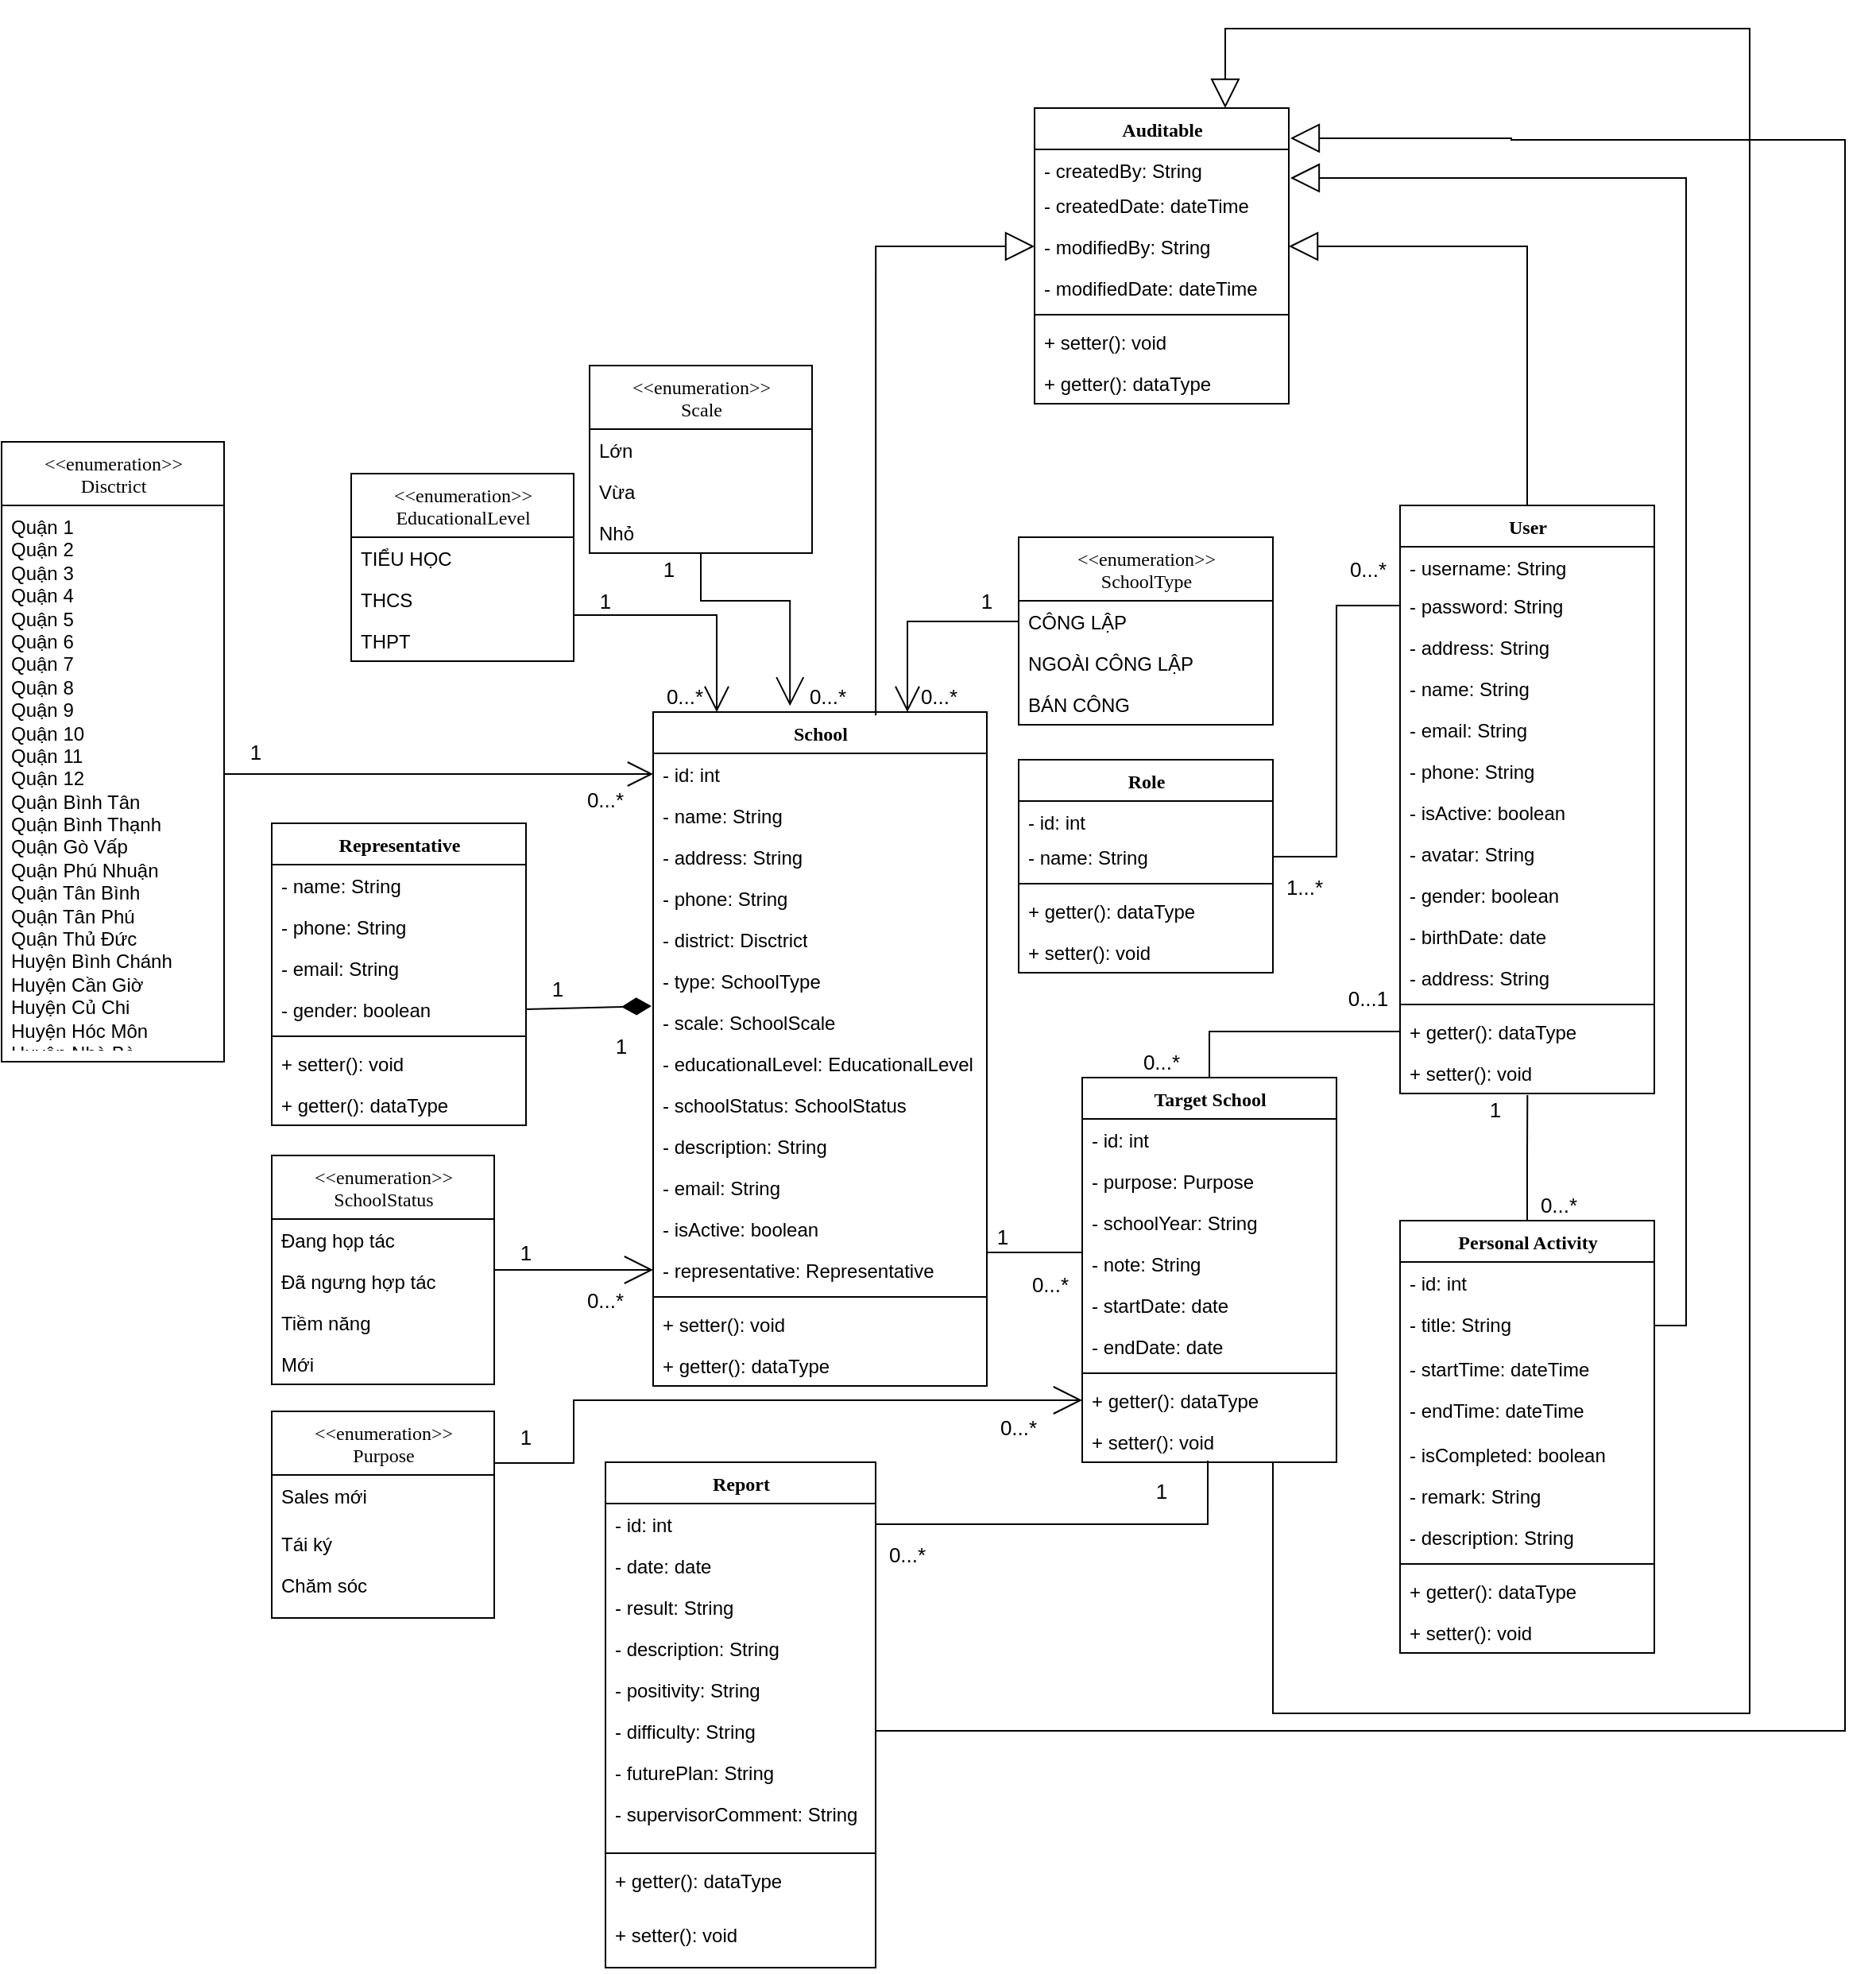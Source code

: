 <mxfile version="14.4.3" type="device"><diagram name="Page-1" id="6133507b-19e7-1e82-6fc7-422aa6c4b21f"><mxGraphModel dx="1968" dy="1334" grid="1" gridSize="10" guides="1" tooltips="1" connect="1" arrows="1" fold="1" page="1" pageScale="1" pageWidth="1100" pageHeight="850" background="#ffffff" math="0" shadow="0"><root><mxCell id="0"/><mxCell id="1" parent="0"/><mxCell id="235556782a83e6d0-1" value="Report" style="swimlane;html=1;fontStyle=1;align=center;verticalAlign=top;childLayout=stackLayout;horizontal=1;startSize=26;horizontalStack=0;resizeParent=1;resizeLast=0;collapsible=1;marginBottom=0;swimlaneFillColor=#ffffff;rounded=0;shadow=0;comic=0;labelBackgroundColor=none;strokeWidth=1;fillColor=none;fontFamily=Verdana;fontSize=12" parent="1" vertex="1"><mxGeometry x="180" y="612" width="170" height="318" as="geometry"/></mxCell><mxCell id="235556782a83e6d0-2" value="- id: int" style="text;html=1;strokeColor=none;fillColor=none;align=left;verticalAlign=top;spacingLeft=4;spacingRight=4;whiteSpace=wrap;overflow=hidden;rotatable=0;points=[[0,0.5],[1,0.5]];portConstraint=eastwest;" parent="235556782a83e6d0-1" vertex="1"><mxGeometry y="26" width="170" height="26" as="geometry"/></mxCell><mxCell id="235556782a83e6d0-3" value="- date: date" style="text;html=1;strokeColor=none;fillColor=none;align=left;verticalAlign=top;spacingLeft=4;spacingRight=4;whiteSpace=wrap;overflow=hidden;rotatable=0;points=[[0,0.5],[1,0.5]];portConstraint=eastwest;" parent="235556782a83e6d0-1" vertex="1"><mxGeometry y="52" width="170" height="26" as="geometry"/></mxCell><mxCell id="235556782a83e6d0-5" value="- result: String" style="text;html=1;strokeColor=none;fillColor=none;align=left;verticalAlign=top;spacingLeft=4;spacingRight=4;whiteSpace=wrap;overflow=hidden;rotatable=0;points=[[0,0.5],[1,0.5]];portConstraint=eastwest;" parent="235556782a83e6d0-1" vertex="1"><mxGeometry y="78" width="170" height="26" as="geometry"/></mxCell><mxCell id="235556782a83e6d0-7" value="- description: String" style="text;html=1;strokeColor=none;fillColor=none;align=left;verticalAlign=top;spacingLeft=4;spacingRight=4;whiteSpace=wrap;overflow=hidden;rotatable=0;points=[[0,0.5],[1,0.5]];portConstraint=eastwest;" parent="235556782a83e6d0-1" vertex="1"><mxGeometry y="104" width="170" height="26" as="geometry"/></mxCell><mxCell id="unBE0sGmfdQtQZTOg6SD-48" value="- positivity: String" style="text;html=1;strokeColor=none;fillColor=none;align=left;verticalAlign=top;spacingLeft=4;spacingRight=4;whiteSpace=wrap;overflow=hidden;rotatable=0;points=[[0,0.5],[1,0.5]];portConstraint=eastwest;" vertex="1" parent="235556782a83e6d0-1"><mxGeometry y="130" width="170" height="26" as="geometry"/></mxCell><mxCell id="unBE0sGmfdQtQZTOg6SD-49" value="- difficulty: String" style="text;html=1;strokeColor=none;fillColor=none;align=left;verticalAlign=top;spacingLeft=4;spacingRight=4;whiteSpace=wrap;overflow=hidden;rotatable=0;points=[[0,0.5],[1,0.5]];portConstraint=eastwest;" vertex="1" parent="235556782a83e6d0-1"><mxGeometry y="156" width="170" height="26" as="geometry"/></mxCell><mxCell id="unBE0sGmfdQtQZTOg6SD-52" value="- futurePlan: String" style="text;html=1;strokeColor=none;fillColor=none;align=left;verticalAlign=top;spacingLeft=4;spacingRight=4;whiteSpace=wrap;overflow=hidden;rotatable=0;points=[[0,0.5],[1,0.5]];portConstraint=eastwest;" vertex="1" parent="235556782a83e6d0-1"><mxGeometry y="182" width="170" height="26" as="geometry"/></mxCell><mxCell id="unBE0sGmfdQtQZTOg6SD-53" value="- supervisorComment: String" style="text;html=1;strokeColor=none;fillColor=none;align=left;verticalAlign=top;spacingLeft=4;spacingRight=4;whiteSpace=wrap;overflow=hidden;rotatable=0;points=[[0,0.5],[1,0.5]];portConstraint=eastwest;" vertex="1" parent="235556782a83e6d0-1"><mxGeometry y="208" width="170" height="34" as="geometry"/></mxCell><mxCell id="235556782a83e6d0-6" value="" style="line;html=1;strokeWidth=1;fillColor=none;align=left;verticalAlign=middle;spacingTop=-1;spacingLeft=3;spacingRight=3;rotatable=0;labelPosition=right;points=[];portConstraint=eastwest;" parent="235556782a83e6d0-1" vertex="1"><mxGeometry y="242" width="170" height="8" as="geometry"/></mxCell><mxCell id="unBE0sGmfdQtQZTOg6SD-66" value="+ getter(): dataType" style="text;html=1;strokeColor=none;fillColor=none;align=left;verticalAlign=top;spacingLeft=4;spacingRight=4;whiteSpace=wrap;overflow=hidden;rotatable=0;points=[[0,0.5],[1,0.5]];portConstraint=eastwest;" vertex="1" parent="235556782a83e6d0-1"><mxGeometry y="250" width="170" height="34" as="geometry"/></mxCell><mxCell id="unBE0sGmfdQtQZTOg6SD-67" value="+ setter(): void" style="text;html=1;strokeColor=none;fillColor=none;align=left;verticalAlign=top;spacingLeft=4;spacingRight=4;whiteSpace=wrap;overflow=hidden;rotatable=0;points=[[0,0.5],[1,0.5]];portConstraint=eastwest;" vertex="1" parent="235556782a83e6d0-1"><mxGeometry y="284" width="170" height="34" as="geometry"/></mxCell><mxCell id="78961159f06e98e8-17" value="Role" style="swimlane;html=1;fontStyle=1;align=center;verticalAlign=top;childLayout=stackLayout;horizontal=1;startSize=26;horizontalStack=0;resizeParent=1;resizeLast=0;collapsible=1;marginBottom=0;swimlaneFillColor=#ffffff;rounded=0;shadow=0;comic=0;labelBackgroundColor=none;strokeWidth=1;fillColor=none;fontFamily=Verdana;fontSize=12" parent="1" vertex="1"><mxGeometry x="440" y="170" width="160" height="134" as="geometry"/></mxCell><mxCell id="78961159f06e98e8-23" value="- id: int" style="text;html=1;strokeColor=none;fillColor=none;align=left;verticalAlign=top;spacingLeft=4;spacingRight=4;whiteSpace=wrap;overflow=hidden;rotatable=0;points=[[0,0.5],[1,0.5]];portConstraint=eastwest;" parent="78961159f06e98e8-17" vertex="1"><mxGeometry y="26" width="160" height="22" as="geometry"/></mxCell><mxCell id="78961159f06e98e8-24" value="- name: String" style="text;html=1;strokeColor=none;fillColor=none;align=left;verticalAlign=top;spacingLeft=4;spacingRight=4;whiteSpace=wrap;overflow=hidden;rotatable=0;points=[[0,0.5],[1,0.5]];portConstraint=eastwest;" parent="78961159f06e98e8-17" vertex="1"><mxGeometry y="48" width="160" height="26" as="geometry"/></mxCell><mxCell id="78961159f06e98e8-19" value="" style="line;html=1;strokeWidth=1;fillColor=none;align=left;verticalAlign=middle;spacingTop=-1;spacingLeft=3;spacingRight=3;rotatable=0;labelPosition=right;points=[];portConstraint=eastwest;" parent="78961159f06e98e8-17" vertex="1"><mxGeometry y="74" width="160" height="8" as="geometry"/></mxCell><mxCell id="78961159f06e98e8-27" value="+ getter(): dataType" style="text;html=1;strokeColor=none;fillColor=none;align=left;verticalAlign=top;spacingLeft=4;spacingRight=4;whiteSpace=wrap;overflow=hidden;rotatable=0;points=[[0,0.5],[1,0.5]];portConstraint=eastwest;" parent="78961159f06e98e8-17" vertex="1"><mxGeometry y="82" width="160" height="26" as="geometry"/></mxCell><mxCell id="unBE0sGmfdQtQZTOg6SD-80" value="+ setter(): void" style="text;html=1;strokeColor=none;fillColor=none;align=left;verticalAlign=top;spacingLeft=4;spacingRight=4;whiteSpace=wrap;overflow=hidden;rotatable=0;points=[[0,0.5],[1,0.5]];portConstraint=eastwest;" vertex="1" parent="78961159f06e98e8-17"><mxGeometry y="108" width="160" height="26" as="geometry"/></mxCell><mxCell id="unBE0sGmfdQtQZTOg6SD-207" style="edgeStyle=orthogonalEdgeStyle;rounded=0;orthogonalLoop=1;jettySize=auto;html=1;exitX=0.5;exitY=0;exitDx=0;exitDy=0;entryX=1;entryY=0.5;entryDx=0;entryDy=0;startArrow=none;startFill=0;startSize=16;endArrow=block;endFill=0;endSize=16;fontSize=13;" edge="1" parent="1" source="78961159f06e98e8-43" target="unBE0sGmfdQtQZTOg6SD-205"><mxGeometry relative="1" as="geometry"/></mxCell><mxCell id="78961159f06e98e8-43" value="User" style="swimlane;html=1;fontStyle=1;align=center;verticalAlign=top;childLayout=stackLayout;horizontal=1;startSize=26;horizontalStack=0;resizeParent=1;resizeLast=0;collapsible=1;marginBottom=0;swimlaneFillColor=#ffffff;rounded=0;shadow=0;comic=0;labelBackgroundColor=none;strokeWidth=1;fillColor=none;fontFamily=Verdana;fontSize=12" parent="1" vertex="1"><mxGeometry x="680" y="10.0" width="160" height="370" as="geometry"/></mxCell><mxCell id="78961159f06e98e8-44" value="- username: String" style="text;html=1;strokeColor=none;fillColor=none;align=left;verticalAlign=top;spacingLeft=4;spacingRight=4;whiteSpace=wrap;overflow=hidden;rotatable=0;points=[[0,0.5],[1,0.5]];portConstraint=eastwest;" parent="78961159f06e98e8-43" vertex="1"><mxGeometry y="26" width="160" height="24" as="geometry"/></mxCell><mxCell id="unBE0sGmfdQtQZTOg6SD-126" value="- password: String" style="text;html=1;strokeColor=none;fillColor=none;align=left;verticalAlign=top;spacingLeft=4;spacingRight=4;whiteSpace=wrap;overflow=hidden;rotatable=0;points=[[0,0.5],[1,0.5]];portConstraint=eastwest;" vertex="1" parent="78961159f06e98e8-43"><mxGeometry y="50" width="160" height="26" as="geometry"/></mxCell><mxCell id="unBE0sGmfdQtQZTOg6SD-140" value="- address: String" style="text;html=1;strokeColor=none;fillColor=none;align=left;verticalAlign=top;spacingLeft=4;spacingRight=4;whiteSpace=wrap;overflow=hidden;rotatable=0;points=[[0,0.5],[1,0.5]];portConstraint=eastwest;" vertex="1" parent="78961159f06e98e8-43"><mxGeometry y="76" width="160" height="26" as="geometry"/></mxCell><mxCell id="78961159f06e98e8-45" value="- name: String" style="text;html=1;strokeColor=none;fillColor=none;align=left;verticalAlign=top;spacingLeft=4;spacingRight=4;whiteSpace=wrap;overflow=hidden;rotatable=0;points=[[0,0.5],[1,0.5]];portConstraint=eastwest;" parent="78961159f06e98e8-43" vertex="1"><mxGeometry y="102" width="160" height="26" as="geometry"/></mxCell><mxCell id="78961159f06e98e8-52" value="- email: String&amp;nbsp;" style="text;html=1;strokeColor=none;fillColor=none;align=left;verticalAlign=top;spacingLeft=4;spacingRight=4;whiteSpace=wrap;overflow=hidden;rotatable=0;points=[[0,0.5],[1,0.5]];portConstraint=eastwest;" parent="78961159f06e98e8-43" vertex="1"><mxGeometry y="128" width="160" height="26" as="geometry"/></mxCell><mxCell id="b94bc138ca980ef-2" value="- phone: String" style="text;html=1;strokeColor=none;fillColor=none;align=left;verticalAlign=top;spacingLeft=4;spacingRight=4;whiteSpace=wrap;overflow=hidden;rotatable=0;points=[[0,0.5],[1,0.5]];portConstraint=eastwest;" parent="78961159f06e98e8-43" vertex="1"><mxGeometry y="154" width="160" height="26" as="geometry"/></mxCell><mxCell id="b94bc138ca980ef-3" value="- isActive: boolean" style="text;html=1;strokeColor=none;fillColor=none;align=left;verticalAlign=top;spacingLeft=4;spacingRight=4;whiteSpace=wrap;overflow=hidden;rotatable=0;points=[[0,0.5],[1,0.5]];portConstraint=eastwest;" parent="78961159f06e98e8-43" vertex="1"><mxGeometry y="180" width="160" height="26" as="geometry"/></mxCell><mxCell id="unBE0sGmfdQtQZTOg6SD-121" value="- avatar: String" style="text;html=1;strokeColor=none;fillColor=none;align=left;verticalAlign=top;spacingLeft=4;spacingRight=4;whiteSpace=wrap;overflow=hidden;rotatable=0;points=[[0,0.5],[1,0.5]];portConstraint=eastwest;" vertex="1" parent="78961159f06e98e8-43"><mxGeometry y="206" width="160" height="26" as="geometry"/></mxCell><mxCell id="unBE0sGmfdQtQZTOg6SD-122" value="- gender: boolean" style="text;html=1;strokeColor=none;fillColor=none;align=left;verticalAlign=top;spacingLeft=4;spacingRight=4;whiteSpace=wrap;overflow=hidden;rotatable=0;points=[[0,0.5],[1,0.5]];portConstraint=eastwest;" vertex="1" parent="78961159f06e98e8-43"><mxGeometry y="232" width="160" height="26" as="geometry"/></mxCell><mxCell id="unBE0sGmfdQtQZTOg6SD-124" value="- birthDate: date" style="text;html=1;strokeColor=none;fillColor=none;align=left;verticalAlign=top;spacingLeft=4;spacingRight=4;whiteSpace=wrap;overflow=hidden;rotatable=0;points=[[0,0.5],[1,0.5]];portConstraint=eastwest;" vertex="1" parent="78961159f06e98e8-43"><mxGeometry y="258" width="160" height="26" as="geometry"/></mxCell><mxCell id="unBE0sGmfdQtQZTOg6SD-125" value="- address: String" style="text;html=1;strokeColor=none;fillColor=none;align=left;verticalAlign=top;spacingLeft=4;spacingRight=4;whiteSpace=wrap;overflow=hidden;rotatable=0;points=[[0,0.5],[1,0.5]];portConstraint=eastwest;" vertex="1" parent="78961159f06e98e8-43"><mxGeometry y="284" width="160" height="26" as="geometry"/></mxCell><mxCell id="78961159f06e98e8-51" value="" style="line;html=1;strokeWidth=1;fillColor=none;align=left;verticalAlign=middle;spacingTop=-1;spacingLeft=3;spacingRight=3;rotatable=0;labelPosition=right;points=[];portConstraint=eastwest;" parent="78961159f06e98e8-43" vertex="1"><mxGeometry y="310" width="160" height="8" as="geometry"/></mxCell><mxCell id="unBE0sGmfdQtQZTOg6SD-139" value="+ getter(): dataType" style="text;html=1;strokeColor=none;fillColor=none;align=left;verticalAlign=top;spacingLeft=4;spacingRight=4;whiteSpace=wrap;overflow=hidden;rotatable=0;points=[[0,0.5],[1,0.5]];portConstraint=eastwest;" vertex="1" parent="78961159f06e98e8-43"><mxGeometry y="318" width="160" height="26" as="geometry"/></mxCell><mxCell id="unBE0sGmfdQtQZTOg6SD-141" value="+ setter(): void" style="text;html=1;strokeColor=none;fillColor=none;align=left;verticalAlign=top;spacingLeft=4;spacingRight=4;whiteSpace=wrap;overflow=hidden;rotatable=0;points=[[0,0.5],[1,0.5]];portConstraint=eastwest;" vertex="1" parent="78961159f06e98e8-43"><mxGeometry y="344" width="160" height="26" as="geometry"/></mxCell><mxCell id="unBE0sGmfdQtQZTOg6SD-148" style="edgeStyle=orthogonalEdgeStyle;rounded=0;orthogonalLoop=1;jettySize=auto;html=1;exitX=0.5;exitY=0;exitDx=0;exitDy=0;entryX=0;entryY=0.5;entryDx=0;entryDy=0;startArrow=none;startFill=0;startSize=16;endArrow=none;endFill=0;endSize=16;" edge="1" parent="1" source="78961159f06e98e8-69" target="unBE0sGmfdQtQZTOg6SD-139"><mxGeometry relative="1" as="geometry"/></mxCell><mxCell id="78961159f06e98e8-69" value="Target School" style="swimlane;html=1;fontStyle=1;align=center;verticalAlign=top;childLayout=stackLayout;horizontal=1;startSize=26;horizontalStack=0;resizeParent=1;resizeLast=0;collapsible=1;marginBottom=0;swimlaneFillColor=#ffffff;rounded=0;shadow=0;comic=0;labelBackgroundColor=none;strokeWidth=1;fillColor=none;fontFamily=Verdana;fontSize=12" parent="1" vertex="1"><mxGeometry x="480" y="370" width="160" height="242" as="geometry"/></mxCell><mxCell id="78961159f06e98e8-70" value="- id: int" style="text;html=1;strokeColor=none;fillColor=none;align=left;verticalAlign=top;spacingLeft=4;spacingRight=4;whiteSpace=wrap;overflow=hidden;rotatable=0;points=[[0,0.5],[1,0.5]];portConstraint=eastwest;" parent="78961159f06e98e8-69" vertex="1"><mxGeometry y="26" width="160" height="26" as="geometry"/></mxCell><mxCell id="unBE0sGmfdQtQZTOg6SD-72" value="- purpose: Purpose" style="text;html=1;strokeColor=none;fillColor=none;align=left;verticalAlign=top;spacingLeft=4;spacingRight=4;whiteSpace=wrap;overflow=hidden;rotatable=0;points=[[0,0.5],[1,0.5]];portConstraint=eastwest;" vertex="1" parent="78961159f06e98e8-69"><mxGeometry y="52" width="160" height="26" as="geometry"/></mxCell><mxCell id="unBE0sGmfdQtQZTOg6SD-73" value="- schoolYear: String" style="text;html=1;strokeColor=none;fillColor=none;align=left;verticalAlign=top;spacingLeft=4;spacingRight=4;whiteSpace=wrap;overflow=hidden;rotatable=0;points=[[0,0.5],[1,0.5]];portConstraint=eastwest;" vertex="1" parent="78961159f06e98e8-69"><mxGeometry y="78" width="160" height="26" as="geometry"/></mxCell><mxCell id="unBE0sGmfdQtQZTOg6SD-74" value="- note: String" style="text;html=1;strokeColor=none;fillColor=none;align=left;verticalAlign=top;spacingLeft=4;spacingRight=4;whiteSpace=wrap;overflow=hidden;rotatable=0;points=[[0,0.5],[1,0.5]];portConstraint=eastwest;" vertex="1" parent="78961159f06e98e8-69"><mxGeometry y="104" width="160" height="26" as="geometry"/></mxCell><mxCell id="unBE0sGmfdQtQZTOg6SD-120" value="- startDate: date" style="text;html=1;strokeColor=none;fillColor=none;align=left;verticalAlign=top;spacingLeft=4;spacingRight=4;whiteSpace=wrap;overflow=hidden;rotatable=0;points=[[0,0.5],[1,0.5]];portConstraint=eastwest;" vertex="1" parent="78961159f06e98e8-69"><mxGeometry y="130" width="160" height="26" as="geometry"/></mxCell><mxCell id="unBE0sGmfdQtQZTOg6SD-75" value="- endDate: date" style="text;html=1;strokeColor=none;fillColor=none;align=left;verticalAlign=top;spacingLeft=4;spacingRight=4;whiteSpace=wrap;overflow=hidden;rotatable=0;points=[[0,0.5],[1,0.5]];portConstraint=eastwest;" vertex="1" parent="78961159f06e98e8-69"><mxGeometry y="156" width="160" height="26" as="geometry"/></mxCell><mxCell id="78961159f06e98e8-77" value="" style="line;html=1;strokeWidth=1;fillColor=none;align=left;verticalAlign=middle;spacingTop=-1;spacingLeft=3;spacingRight=3;rotatable=0;labelPosition=right;points=[];portConstraint=eastwest;" parent="78961159f06e98e8-69" vertex="1"><mxGeometry y="182" width="160" height="8" as="geometry"/></mxCell><mxCell id="unBE0sGmfdQtQZTOg6SD-76" value="+ getter(): dataType" style="text;html=1;strokeColor=none;fillColor=none;align=left;verticalAlign=top;spacingLeft=4;spacingRight=4;whiteSpace=wrap;overflow=hidden;rotatable=0;points=[[0,0.5],[1,0.5]];portConstraint=eastwest;" vertex="1" parent="78961159f06e98e8-69"><mxGeometry y="190" width="160" height="26" as="geometry"/></mxCell><mxCell id="unBE0sGmfdQtQZTOg6SD-77" value="+ setter(): void" style="text;html=1;strokeColor=none;fillColor=none;align=left;verticalAlign=top;spacingLeft=4;spacingRight=4;whiteSpace=wrap;overflow=hidden;rotatable=0;points=[[0,0.5],[1,0.5]];portConstraint=eastwest;" vertex="1" parent="78961159f06e98e8-69"><mxGeometry y="216" width="160" height="26" as="geometry"/></mxCell><mxCell id="unBE0sGmfdQtQZTOg6SD-7" style="edgeStyle=none;rounded=0;orthogonalLoop=1;jettySize=auto;html=1;exitX=1;exitY=0.5;exitDx=0;exitDy=0;startArrow=none;startFill=0;endArrow=diamondThin;endFill=1;endSize=16;entryX=-0.005;entryY=0.115;entryDx=0;entryDy=0;entryPerimeter=0;startSize=16;" edge="1" parent="1" source="78961159f06e98e8-89" target="unBE0sGmfdQtQZTOg6SD-35"><mxGeometry relative="1" as="geometry"><mxPoint x="240" y="326.419" as="targetPoint"/></mxGeometry></mxCell><mxCell id="78961159f06e98e8-82" value="Representative" style="swimlane;html=1;fontStyle=1;align=center;verticalAlign=top;childLayout=stackLayout;horizontal=1;startSize=26;horizontalStack=0;resizeParent=1;resizeLast=0;collapsible=1;marginBottom=0;swimlaneFillColor=#ffffff;rounded=0;shadow=0;comic=0;labelBackgroundColor=none;strokeWidth=1;fillColor=none;fontFamily=Verdana;fontSize=12" parent="1" vertex="1"><mxGeometry x="-30" y="210" width="160" height="190" as="geometry"/></mxCell><mxCell id="78961159f06e98e8-84" value="- name: String&amp;nbsp;" style="text;html=1;strokeColor=none;fillColor=none;align=left;verticalAlign=top;spacingLeft=4;spacingRight=4;whiteSpace=wrap;overflow=hidden;rotatable=0;points=[[0,0.5],[1,0.5]];portConstraint=eastwest;" parent="78961159f06e98e8-82" vertex="1"><mxGeometry y="26" width="160" height="26" as="geometry"/></mxCell><mxCell id="unBE0sGmfdQtQZTOg6SD-11" value="- phone: String" style="text;html=1;strokeColor=none;fillColor=none;align=left;verticalAlign=top;spacingLeft=4;spacingRight=4;whiteSpace=wrap;overflow=hidden;rotatable=0;points=[[0,0.5],[1,0.5]];portConstraint=eastwest;" vertex="1" parent="78961159f06e98e8-82"><mxGeometry y="52" width="160" height="26" as="geometry"/></mxCell><mxCell id="unBE0sGmfdQtQZTOg6SD-12" value="- email: String" style="text;html=1;strokeColor=none;fillColor=none;align=left;verticalAlign=top;spacingLeft=4;spacingRight=4;whiteSpace=wrap;overflow=hidden;rotatable=0;points=[[0,0.5],[1,0.5]];portConstraint=eastwest;" vertex="1" parent="78961159f06e98e8-82"><mxGeometry y="78" width="160" height="26" as="geometry"/></mxCell><mxCell id="78961159f06e98e8-89" value="- gender: boolean" style="text;html=1;strokeColor=none;fillColor=none;align=left;verticalAlign=top;spacingLeft=4;spacingRight=4;whiteSpace=wrap;overflow=hidden;rotatable=0;points=[[0,0.5],[1,0.5]];portConstraint=eastwest;" parent="78961159f06e98e8-82" vertex="1"><mxGeometry y="104" width="160" height="26" as="geometry"/></mxCell><mxCell id="78961159f06e98e8-90" value="" style="line;html=1;strokeWidth=1;fillColor=none;align=left;verticalAlign=middle;spacingTop=-1;spacingLeft=3;spacingRight=3;rotatable=0;labelPosition=right;points=[];portConstraint=eastwest;" parent="78961159f06e98e8-82" vertex="1"><mxGeometry y="130" width="160" height="8" as="geometry"/></mxCell><mxCell id="b94bc138ca980ef-4" value="+ setter(): void" style="text;html=1;strokeColor=none;fillColor=none;align=left;verticalAlign=top;spacingLeft=4;spacingRight=4;whiteSpace=wrap;overflow=hidden;rotatable=0;points=[[0,0.5],[1,0.5]];portConstraint=eastwest;" parent="78961159f06e98e8-82" vertex="1"><mxGeometry y="138" width="160" height="26" as="geometry"/></mxCell><mxCell id="unBE0sGmfdQtQZTOg6SD-25" value="+ getter(): dataType" style="text;html=1;strokeColor=none;fillColor=none;align=left;verticalAlign=top;spacingLeft=4;spacingRight=4;whiteSpace=wrap;overflow=hidden;rotatable=0;points=[[0,0.5],[1,0.5]];portConstraint=eastwest;" vertex="1" parent="78961159f06e98e8-82"><mxGeometry y="164" width="160" height="26" as="geometry"/></mxCell><mxCell id="unBE0sGmfdQtQZTOg6SD-147" style="edgeStyle=orthogonalEdgeStyle;rounded=0;orthogonalLoop=1;jettySize=auto;html=1;exitX=0.5;exitY=0;exitDx=0;exitDy=0;entryX=0.501;entryY=1.038;entryDx=0;entryDy=0;entryPerimeter=0;startArrow=none;startFill=0;startSize=16;endArrow=none;endFill=0;endSize=16;" edge="1" parent="1" source="78961159f06e98e8-108" target="unBE0sGmfdQtQZTOg6SD-141"><mxGeometry relative="1" as="geometry"/></mxCell><mxCell id="78961159f06e98e8-108" value="Personal Activity" style="swimlane;html=1;fontStyle=1;align=center;verticalAlign=top;childLayout=stackLayout;horizontal=1;startSize=26;horizontalStack=0;resizeParent=1;resizeLast=0;collapsible=1;marginBottom=0;swimlaneFillColor=#ffffff;rounded=0;shadow=0;comic=0;labelBackgroundColor=none;strokeWidth=1;fillColor=none;fontFamily=Verdana;fontSize=12" parent="1" vertex="1"><mxGeometry x="680" y="460" width="160" height="272" as="geometry"/></mxCell><mxCell id="78961159f06e98e8-109" value="- id: int" style="text;html=1;strokeColor=none;fillColor=none;align=left;verticalAlign=top;spacingLeft=4;spacingRight=4;whiteSpace=wrap;overflow=hidden;rotatable=0;points=[[0,0.5],[1,0.5]];portConstraint=eastwest;" parent="78961159f06e98e8-108" vertex="1"><mxGeometry y="26" width="160" height="26" as="geometry"/></mxCell><mxCell id="78961159f06e98e8-110" value="- title: String" style="text;html=1;strokeColor=none;fillColor=none;align=left;verticalAlign=top;spacingLeft=4;spacingRight=4;whiteSpace=wrap;overflow=hidden;rotatable=0;points=[[0,0.5],[1,0.5]];portConstraint=eastwest;" parent="78961159f06e98e8-108" vertex="1"><mxGeometry y="52" width="160" height="28" as="geometry"/></mxCell><mxCell id="78961159f06e98e8-117" value="- startTime: dateTime" style="text;html=1;strokeColor=none;fillColor=none;align=left;verticalAlign=top;spacingLeft=4;spacingRight=4;whiteSpace=wrap;overflow=hidden;rotatable=0;points=[[0,0.5],[1,0.5]];portConstraint=eastwest;" parent="78961159f06e98e8-108" vertex="1"><mxGeometry y="80" width="160" height="26" as="geometry"/></mxCell><mxCell id="unBE0sGmfdQtQZTOg6SD-81" value="- endTime: dateTime" style="text;html=1;strokeColor=none;fillColor=none;align=left;verticalAlign=top;spacingLeft=4;spacingRight=4;whiteSpace=wrap;overflow=hidden;rotatable=0;points=[[0,0.5],[1,0.5]];portConstraint=eastwest;" vertex="1" parent="78961159f06e98e8-108"><mxGeometry y="106" width="160" height="28" as="geometry"/></mxCell><mxCell id="unBE0sGmfdQtQZTOg6SD-82" value="- isCompleted: boolean" style="text;html=1;strokeColor=none;fillColor=none;align=left;verticalAlign=top;spacingLeft=4;spacingRight=4;whiteSpace=wrap;overflow=hidden;rotatable=0;points=[[0,0.5],[1,0.5]];portConstraint=eastwest;" vertex="1" parent="78961159f06e98e8-108"><mxGeometry y="134" width="160" height="26" as="geometry"/></mxCell><mxCell id="unBE0sGmfdQtQZTOg6SD-83" value="- remark: String" style="text;html=1;strokeColor=none;fillColor=none;align=left;verticalAlign=top;spacingLeft=4;spacingRight=4;whiteSpace=wrap;overflow=hidden;rotatable=0;points=[[0,0.5],[1,0.5]];portConstraint=eastwest;" vertex="1" parent="78961159f06e98e8-108"><mxGeometry y="160" width="160" height="26" as="geometry"/></mxCell><mxCell id="unBE0sGmfdQtQZTOg6SD-84" value="- description: String" style="text;html=1;strokeColor=none;fillColor=none;align=left;verticalAlign=top;spacingLeft=4;spacingRight=4;whiteSpace=wrap;overflow=hidden;rotatable=0;points=[[0,0.5],[1,0.5]];portConstraint=eastwest;" vertex="1" parent="78961159f06e98e8-108"><mxGeometry y="186" width="160" height="26" as="geometry"/></mxCell><mxCell id="78961159f06e98e8-116" value="" style="line;html=1;strokeWidth=1;fillColor=none;align=left;verticalAlign=middle;spacingTop=-1;spacingLeft=3;spacingRight=3;rotatable=0;labelPosition=right;points=[];portConstraint=eastwest;" parent="78961159f06e98e8-108" vertex="1"><mxGeometry y="212" width="160" height="8" as="geometry"/></mxCell><mxCell id="unBE0sGmfdQtQZTOg6SD-86" value="+ getter(): dataType" style="text;html=1;strokeColor=none;fillColor=none;align=left;verticalAlign=top;spacingLeft=4;spacingRight=4;whiteSpace=wrap;overflow=hidden;rotatable=0;points=[[0,0.5],[1,0.5]];portConstraint=eastwest;" vertex="1" parent="78961159f06e98e8-108"><mxGeometry y="220" width="160" height="26" as="geometry"/></mxCell><mxCell id="unBE0sGmfdQtQZTOg6SD-87" value="+ setter(): void" style="text;html=1;strokeColor=none;fillColor=none;align=left;verticalAlign=top;spacingLeft=4;spacingRight=4;whiteSpace=wrap;overflow=hidden;rotatable=0;points=[[0,0.5],[1,0.5]];portConstraint=eastwest;" vertex="1" parent="78961159f06e98e8-108"><mxGeometry y="246" width="160" height="26" as="geometry"/></mxCell><mxCell id="unBE0sGmfdQtQZTOg6SD-16" value="&lt;span style=&quot;font-weight: normal&quot;&gt;&amp;lt;&amp;lt;enumeration&amp;gt;&amp;gt;&lt;br&gt;SchoolType&lt;/span&gt;" style="swimlane;html=1;fontStyle=1;align=center;verticalAlign=top;childLayout=stackLayout;horizontal=1;startSize=40;horizontalStack=0;resizeParent=1;resizeLast=0;collapsible=1;marginBottom=0;swimlaneFillColor=#ffffff;rounded=0;shadow=0;comic=0;labelBackgroundColor=none;strokeWidth=1;fillColor=none;fontFamily=Verdana;fontSize=12" vertex="1" parent="1"><mxGeometry x="440" y="30" width="160" height="118" as="geometry"/></mxCell><mxCell id="unBE0sGmfdQtQZTOg6SD-17" value="CÔNG LẬP" style="text;html=1;strokeColor=none;fillColor=none;align=left;verticalAlign=top;spacingLeft=4;spacingRight=4;whiteSpace=wrap;overflow=hidden;rotatable=0;points=[[0,0.5],[1,0.5]];portConstraint=eastwest;" vertex="1" parent="unBE0sGmfdQtQZTOg6SD-16"><mxGeometry y="40" width="160" height="26" as="geometry"/></mxCell><mxCell id="unBE0sGmfdQtQZTOg6SD-18" value="NGOÀI CÔNG LẬP" style="text;html=1;strokeColor=none;fillColor=none;align=left;verticalAlign=top;spacingLeft=4;spacingRight=4;whiteSpace=wrap;overflow=hidden;rotatable=0;points=[[0,0.5],[1,0.5]];portConstraint=eastwest;" vertex="1" parent="unBE0sGmfdQtQZTOg6SD-16"><mxGeometry y="66" width="160" height="26" as="geometry"/></mxCell><mxCell id="unBE0sGmfdQtQZTOg6SD-20" value="BÁN CÔNG" style="text;html=1;strokeColor=none;fillColor=none;align=left;verticalAlign=top;spacingLeft=4;spacingRight=4;whiteSpace=wrap;overflow=hidden;rotatable=0;points=[[0,0.5],[1,0.5]];portConstraint=eastwest;" vertex="1" parent="unBE0sGmfdQtQZTOg6SD-16"><mxGeometry y="92" width="160" height="26" as="geometry"/></mxCell><mxCell id="unBE0sGmfdQtQZTOg6SD-27" value="School" style="swimlane;html=1;fontStyle=1;align=center;verticalAlign=top;childLayout=stackLayout;horizontal=1;startSize=26;horizontalStack=0;resizeParent=1;resizeLast=0;collapsible=1;marginBottom=0;swimlaneFillColor=#ffffff;rounded=0;shadow=0;comic=0;labelBackgroundColor=none;strokeWidth=1;fillColor=none;fontFamily=Verdana;fontSize=12" vertex="1" parent="1"><mxGeometry x="210" y="140" width="210" height="424" as="geometry"/></mxCell><mxCell id="unBE0sGmfdQtQZTOg6SD-28" value="- id: int" style="text;html=1;strokeColor=none;fillColor=none;align=left;verticalAlign=top;spacingLeft=4;spacingRight=4;whiteSpace=wrap;overflow=hidden;rotatable=0;points=[[0,0.5],[1,0.5]];portConstraint=eastwest;" vertex="1" parent="unBE0sGmfdQtQZTOg6SD-27"><mxGeometry y="26" width="210" height="26" as="geometry"/></mxCell><mxCell id="unBE0sGmfdQtQZTOg6SD-29" value="- name: String" style="text;html=1;strokeColor=none;fillColor=none;align=left;verticalAlign=top;spacingLeft=4;spacingRight=4;whiteSpace=wrap;overflow=hidden;rotatable=0;points=[[0,0.5],[1,0.5]];portConstraint=eastwest;" vertex="1" parent="unBE0sGmfdQtQZTOg6SD-27"><mxGeometry y="52" width="210" height="26" as="geometry"/></mxCell><mxCell id="unBE0sGmfdQtQZTOg6SD-30" value="- address: String" style="text;html=1;strokeColor=none;fillColor=none;align=left;verticalAlign=top;spacingLeft=4;spacingRight=4;whiteSpace=wrap;overflow=hidden;rotatable=0;points=[[0,0.5],[1,0.5]];portConstraint=eastwest;" vertex="1" parent="unBE0sGmfdQtQZTOg6SD-27"><mxGeometry y="78" width="210" height="26" as="geometry"/></mxCell><mxCell id="unBE0sGmfdQtQZTOg6SD-31" value="- phone: String" style="text;html=1;strokeColor=none;fillColor=none;align=left;verticalAlign=top;spacingLeft=4;spacingRight=4;whiteSpace=wrap;overflow=hidden;rotatable=0;points=[[0,0.5],[1,0.5]];portConstraint=eastwest;" vertex="1" parent="unBE0sGmfdQtQZTOg6SD-27"><mxGeometry y="104" width="210" height="26" as="geometry"/></mxCell><mxCell id="unBE0sGmfdQtQZTOg6SD-33" value="- district: Disctrict" style="text;html=1;strokeColor=none;fillColor=none;align=left;verticalAlign=top;spacingLeft=4;spacingRight=4;whiteSpace=wrap;overflow=hidden;rotatable=0;points=[[0,0.5],[1,0.5]];portConstraint=eastwest;" vertex="1" parent="unBE0sGmfdQtQZTOg6SD-27"><mxGeometry y="130" width="210" height="26" as="geometry"/></mxCell><mxCell id="unBE0sGmfdQtQZTOg6SD-34" value="- type: SchoolType" style="text;html=1;strokeColor=none;fillColor=none;align=left;verticalAlign=top;spacingLeft=4;spacingRight=4;whiteSpace=wrap;overflow=hidden;rotatable=0;points=[[0,0.5],[1,0.5]];portConstraint=eastwest;" vertex="1" parent="unBE0sGmfdQtQZTOg6SD-27"><mxGeometry y="156" width="210" height="26" as="geometry"/></mxCell><mxCell id="unBE0sGmfdQtQZTOg6SD-35" value="- scale: SchoolScale" style="text;html=1;strokeColor=none;fillColor=none;align=left;verticalAlign=top;spacingLeft=4;spacingRight=4;whiteSpace=wrap;overflow=hidden;rotatable=0;points=[[0,0.5],[1,0.5]];portConstraint=eastwest;" vertex="1" parent="unBE0sGmfdQtQZTOg6SD-27"><mxGeometry y="182" width="210" height="26" as="geometry"/></mxCell><mxCell id="unBE0sGmfdQtQZTOg6SD-36" value="- educationalLevel: EducationalLevel" style="text;html=1;strokeColor=none;fillColor=none;align=left;verticalAlign=top;spacingLeft=4;spacingRight=4;whiteSpace=wrap;overflow=hidden;rotatable=0;points=[[0,0.5],[1,0.5]];portConstraint=eastwest;" vertex="1" parent="unBE0sGmfdQtQZTOg6SD-27"><mxGeometry y="208" width="210" height="26" as="geometry"/></mxCell><mxCell id="unBE0sGmfdQtQZTOg6SD-37" value="- schoolStatus: SchoolStatus" style="text;html=1;strokeColor=none;fillColor=none;align=left;verticalAlign=top;spacingLeft=4;spacingRight=4;whiteSpace=wrap;overflow=hidden;rotatable=0;points=[[0,0.5],[1,0.5]];portConstraint=eastwest;" vertex="1" parent="unBE0sGmfdQtQZTOg6SD-27"><mxGeometry y="234" width="210" height="26" as="geometry"/></mxCell><mxCell id="unBE0sGmfdQtQZTOg6SD-38" value="- description: String" style="text;html=1;strokeColor=none;fillColor=none;align=left;verticalAlign=top;spacingLeft=4;spacingRight=4;whiteSpace=wrap;overflow=hidden;rotatable=0;points=[[0,0.5],[1,0.5]];portConstraint=eastwest;" vertex="1" parent="unBE0sGmfdQtQZTOg6SD-27"><mxGeometry y="260" width="210" height="26" as="geometry"/></mxCell><mxCell id="unBE0sGmfdQtQZTOg6SD-39" value="- email: String" style="text;html=1;strokeColor=none;fillColor=none;align=left;verticalAlign=top;spacingLeft=4;spacingRight=4;whiteSpace=wrap;overflow=hidden;rotatable=0;points=[[0,0.5],[1,0.5]];portConstraint=eastwest;" vertex="1" parent="unBE0sGmfdQtQZTOg6SD-27"><mxGeometry y="286" width="210" height="26" as="geometry"/></mxCell><mxCell id="unBE0sGmfdQtQZTOg6SD-40" value="- isActive: boolean" style="text;html=1;strokeColor=none;fillColor=none;align=left;verticalAlign=top;spacingLeft=4;spacingRight=4;whiteSpace=wrap;overflow=hidden;rotatable=0;points=[[0,0.5],[1,0.5]];portConstraint=eastwest;" vertex="1" parent="unBE0sGmfdQtQZTOg6SD-27"><mxGeometry y="312" width="210" height="26" as="geometry"/></mxCell><mxCell id="unBE0sGmfdQtQZTOg6SD-44" value="- representative: Representative" style="text;html=1;strokeColor=none;fillColor=none;align=left;verticalAlign=top;spacingLeft=4;spacingRight=4;whiteSpace=wrap;overflow=hidden;rotatable=0;points=[[0,0.5],[1,0.5]];portConstraint=eastwest;" vertex="1" parent="unBE0sGmfdQtQZTOg6SD-27"><mxGeometry y="338" width="210" height="26" as="geometry"/></mxCell><mxCell id="unBE0sGmfdQtQZTOg6SD-32" value="" style="line;html=1;strokeWidth=1;fillColor=none;align=left;verticalAlign=middle;spacingTop=-1;spacingLeft=3;spacingRight=3;rotatable=0;labelPosition=right;points=[];portConstraint=eastwest;" vertex="1" parent="unBE0sGmfdQtQZTOg6SD-27"><mxGeometry y="364" width="210" height="8" as="geometry"/></mxCell><mxCell id="unBE0sGmfdQtQZTOg6SD-41" value="+ setter(): void" style="text;html=1;strokeColor=none;fillColor=none;align=left;verticalAlign=top;spacingLeft=4;spacingRight=4;whiteSpace=wrap;overflow=hidden;rotatable=0;points=[[0,0.5],[1,0.5]];portConstraint=eastwest;" vertex="1" parent="unBE0sGmfdQtQZTOg6SD-27"><mxGeometry y="372" width="210" height="26" as="geometry"/></mxCell><mxCell id="unBE0sGmfdQtQZTOg6SD-42" value="+ getter(): dataType" style="text;html=1;strokeColor=none;fillColor=none;align=left;verticalAlign=top;spacingLeft=4;spacingRight=4;whiteSpace=wrap;overflow=hidden;rotatable=0;points=[[0,0.5],[1,0.5]];portConstraint=eastwest;" vertex="1" parent="unBE0sGmfdQtQZTOg6SD-27"><mxGeometry y="398" width="210" height="26" as="geometry"/></mxCell><mxCell id="unBE0sGmfdQtQZTOg6SD-88" style="edgeStyle=orthogonalEdgeStyle;rounded=0;orthogonalLoop=1;jettySize=auto;html=1;exitX=0;exitY=0.5;exitDx=0;exitDy=0;startArrow=none;startFill=0;endArrow=open;endFill=0;endSize=14;" edge="1" parent="1" source="unBE0sGmfdQtQZTOg6SD-17" target="unBE0sGmfdQtQZTOg6SD-27"><mxGeometry relative="1" as="geometry"><Array as="points"><mxPoint x="370" y="83"/></Array></mxGeometry></mxCell><mxCell id="unBE0sGmfdQtQZTOg6SD-89" value="&lt;span style=&quot;font-weight: normal&quot;&gt;&amp;lt;&amp;lt;enumeration&amp;gt;&amp;gt;&lt;br&gt;EducationalLevel&lt;br&gt;&lt;/span&gt;" style="swimlane;html=1;fontStyle=1;align=center;verticalAlign=top;childLayout=stackLayout;horizontal=1;startSize=40;horizontalStack=0;resizeParent=1;resizeLast=0;collapsible=1;marginBottom=0;swimlaneFillColor=#ffffff;rounded=0;shadow=0;comic=0;labelBackgroundColor=none;strokeWidth=1;fillColor=none;fontFamily=Verdana;fontSize=12" vertex="1" parent="1"><mxGeometry x="20" y="-10" width="140" height="118" as="geometry"/></mxCell><mxCell id="unBE0sGmfdQtQZTOg6SD-90" value="TIỂU HỌC" style="text;html=1;strokeColor=none;fillColor=none;align=left;verticalAlign=top;spacingLeft=4;spacingRight=4;whiteSpace=wrap;overflow=hidden;rotatable=0;points=[[0,0.5],[1,0.5]];portConstraint=eastwest;" vertex="1" parent="unBE0sGmfdQtQZTOg6SD-89"><mxGeometry y="40" width="140" height="26" as="geometry"/></mxCell><mxCell id="unBE0sGmfdQtQZTOg6SD-91" value="THCS" style="text;html=1;strokeColor=none;fillColor=none;align=left;verticalAlign=top;spacingLeft=4;spacingRight=4;whiteSpace=wrap;overflow=hidden;rotatable=0;points=[[0,0.5],[1,0.5]];portConstraint=eastwest;" vertex="1" parent="unBE0sGmfdQtQZTOg6SD-89"><mxGeometry y="66" width="140" height="26" as="geometry"/></mxCell><mxCell id="unBE0sGmfdQtQZTOg6SD-92" value="THPT" style="text;html=1;strokeColor=none;fillColor=none;align=left;verticalAlign=top;spacingLeft=4;spacingRight=4;whiteSpace=wrap;overflow=hidden;rotatable=0;points=[[0,0.5],[1,0.5]];portConstraint=eastwest;" vertex="1" parent="unBE0sGmfdQtQZTOg6SD-89"><mxGeometry y="92" width="140" height="26" as="geometry"/></mxCell><mxCell id="unBE0sGmfdQtQZTOg6SD-144" style="edgeStyle=orthogonalEdgeStyle;rounded=0;orthogonalLoop=1;jettySize=auto;html=1;entryX=0;entryY=0.5;entryDx=0;entryDy=0;startArrow=none;startFill=0;startSize=16;endArrow=open;endFill=0;endSize=16;" edge="1" parent="1" source="unBE0sGmfdQtQZTOg6SD-94" target="unBE0sGmfdQtQZTOg6SD-44"><mxGeometry relative="1" as="geometry"/></mxCell><mxCell id="unBE0sGmfdQtQZTOg6SD-94" value="&lt;span style=&quot;font-weight: normal&quot;&gt;&amp;lt;&amp;lt;enumeration&amp;gt;&amp;gt;&lt;br&gt;SchoolStatus&lt;br&gt;&lt;/span&gt;" style="swimlane;html=1;fontStyle=1;align=center;verticalAlign=top;childLayout=stackLayout;horizontal=1;startSize=40;horizontalStack=0;resizeParent=1;resizeLast=0;collapsible=1;marginBottom=0;swimlaneFillColor=#ffffff;rounded=0;shadow=0;comic=0;labelBackgroundColor=none;strokeWidth=1;fillColor=none;fontFamily=Verdana;fontSize=12" vertex="1" parent="1"><mxGeometry x="-30" y="419" width="140" height="144" as="geometry"/></mxCell><mxCell id="unBE0sGmfdQtQZTOg6SD-95" value="Đang họp tác" style="text;html=1;strokeColor=none;fillColor=none;align=left;verticalAlign=top;spacingLeft=4;spacingRight=4;whiteSpace=wrap;overflow=hidden;rotatable=0;points=[[0,0.5],[1,0.5]];portConstraint=eastwest;" vertex="1" parent="unBE0sGmfdQtQZTOg6SD-94"><mxGeometry y="40" width="140" height="26" as="geometry"/></mxCell><mxCell id="unBE0sGmfdQtQZTOg6SD-96" value="Đã ngưng hợp tác" style="text;html=1;strokeColor=none;fillColor=none;align=left;verticalAlign=top;spacingLeft=4;spacingRight=4;whiteSpace=wrap;overflow=hidden;rotatable=0;points=[[0,0.5],[1,0.5]];portConstraint=eastwest;" vertex="1" parent="unBE0sGmfdQtQZTOg6SD-94"><mxGeometry y="66" width="140" height="26" as="geometry"/></mxCell><mxCell id="unBE0sGmfdQtQZTOg6SD-97" value="Tiềm năng" style="text;html=1;strokeColor=none;fillColor=none;align=left;verticalAlign=top;spacingLeft=4;spacingRight=4;whiteSpace=wrap;overflow=hidden;rotatable=0;points=[[0,0.5],[1,0.5]];portConstraint=eastwest;" vertex="1" parent="unBE0sGmfdQtQZTOg6SD-94"><mxGeometry y="92" width="140" height="26" as="geometry"/></mxCell><mxCell id="unBE0sGmfdQtQZTOg6SD-98" value="Mới" style="text;html=1;strokeColor=none;fillColor=none;align=left;verticalAlign=top;spacingLeft=4;spacingRight=4;whiteSpace=wrap;overflow=hidden;rotatable=0;points=[[0,0.5],[1,0.5]];portConstraint=eastwest;" vertex="1" parent="unBE0sGmfdQtQZTOg6SD-94"><mxGeometry y="118" width="140" height="26" as="geometry"/></mxCell><mxCell id="unBE0sGmfdQtQZTOg6SD-101" value="&lt;span style=&quot;font-weight: normal&quot;&gt;&amp;lt;&amp;lt;enumeration&amp;gt;&amp;gt;&lt;br&gt;Disctrict&lt;br&gt;&lt;/span&gt;" style="swimlane;html=1;fontStyle=1;align=center;verticalAlign=top;childLayout=stackLayout;horizontal=1;startSize=40;horizontalStack=0;resizeParent=1;resizeLast=0;collapsible=1;marginBottom=0;swimlaneFillColor=#ffffff;rounded=0;shadow=0;comic=0;labelBackgroundColor=none;strokeWidth=1;fillColor=none;fontFamily=Verdana;fontSize=12" vertex="1" parent="1"><mxGeometry x="-200" y="-30" width="140" height="390" as="geometry"/></mxCell><mxCell id="unBE0sGmfdQtQZTOg6SD-104" value="&lt;div&gt;Quận 1&lt;/div&gt;&lt;div&gt;Quận 2&lt;/div&gt;&lt;div&gt;Quận 3&lt;/div&gt;&lt;div&gt;Quận 4&lt;/div&gt;&lt;div&gt;Quận 5&lt;/div&gt;&lt;div&gt;Quận 6&lt;/div&gt;&lt;div&gt;Quận 7&lt;/div&gt;&lt;div&gt;Quận 8&lt;/div&gt;&lt;div&gt;Quận 9&lt;/div&gt;&lt;div&gt;Quận 10&lt;/div&gt;&lt;div&gt;Quận 11&lt;/div&gt;&lt;div&gt;Quận 12&lt;/div&gt;&lt;div&gt;Quận Bình Tân&lt;/div&gt;&lt;div&gt;Quận Bình Thạnh&lt;/div&gt;&lt;div&gt;Quận Gò Vấp&lt;/div&gt;&lt;div&gt;Quận Phú Nhuận&lt;/div&gt;&lt;div&gt;Quận Tân Bình&lt;/div&gt;&lt;div&gt;Quận Tân Phú&lt;/div&gt;&lt;div&gt;Quận Thủ Đức&lt;/div&gt;&lt;div&gt;Huyện Bình Chánh&lt;/div&gt;&lt;div&gt;Huyện Cần Giờ&lt;/div&gt;&lt;div&gt;Huyện Củ Chi&lt;/div&gt;&lt;div&gt;Huyện Hóc Môn&lt;/div&gt;&lt;div&gt;Huyện Nhà Bè&lt;/div&gt;" style="text;html=1;strokeColor=none;fillColor=none;align=left;verticalAlign=top;spacingLeft=4;spacingRight=4;whiteSpace=wrap;overflow=hidden;rotatable=0;points=[[0,0.5],[1,0.5]];portConstraint=eastwest;" vertex="1" parent="unBE0sGmfdQtQZTOg6SD-101"><mxGeometry y="40" width="140" height="340" as="geometry"/></mxCell><mxCell id="unBE0sGmfdQtQZTOg6SD-202" style="edgeStyle=orthogonalEdgeStyle;rounded=0;orthogonalLoop=1;jettySize=auto;html=1;entryX=0.41;entryY=-0.009;entryDx=0;entryDy=0;entryPerimeter=0;startArrow=none;startFill=0;startSize=16;endArrow=open;endFill=0;endSize=16;fontSize=13;" edge="1" parent="1" source="unBE0sGmfdQtQZTOg6SD-106" target="unBE0sGmfdQtQZTOg6SD-27"><mxGeometry relative="1" as="geometry"><Array as="points"><mxPoint x="240" y="70"/><mxPoint x="296" y="70"/></Array></mxGeometry></mxCell><mxCell id="unBE0sGmfdQtQZTOg6SD-106" value="&lt;span style=&quot;font-weight: normal&quot;&gt;&amp;lt;&amp;lt;enumeration&amp;gt;&amp;gt;&lt;br&gt;Scale&lt;br&gt;&lt;/span&gt;" style="swimlane;html=1;fontStyle=1;align=center;verticalAlign=top;childLayout=stackLayout;horizontal=1;startSize=40;horizontalStack=0;resizeParent=1;resizeLast=0;collapsible=1;marginBottom=0;swimlaneFillColor=#ffffff;rounded=0;shadow=0;comic=0;labelBackgroundColor=none;strokeWidth=1;fillColor=none;fontFamily=Verdana;fontSize=12" vertex="1" parent="1"><mxGeometry x="170" y="-78" width="140" height="118" as="geometry"/></mxCell><mxCell id="unBE0sGmfdQtQZTOg6SD-107" value="Lớn" style="text;html=1;strokeColor=none;fillColor=none;align=left;verticalAlign=top;spacingLeft=4;spacingRight=4;whiteSpace=wrap;overflow=hidden;rotatable=0;points=[[0,0.5],[1,0.5]];portConstraint=eastwest;" vertex="1" parent="unBE0sGmfdQtQZTOg6SD-106"><mxGeometry y="40" width="140" height="26" as="geometry"/></mxCell><mxCell id="unBE0sGmfdQtQZTOg6SD-108" value="Vừa" style="text;html=1;strokeColor=none;fillColor=none;align=left;verticalAlign=top;spacingLeft=4;spacingRight=4;whiteSpace=wrap;overflow=hidden;rotatable=0;points=[[0,0.5],[1,0.5]];portConstraint=eastwest;" vertex="1" parent="unBE0sGmfdQtQZTOg6SD-106"><mxGeometry y="66" width="140" height="26" as="geometry"/></mxCell><mxCell id="unBE0sGmfdQtQZTOg6SD-109" value="Nhỏ" style="text;html=1;strokeColor=none;fillColor=none;align=left;verticalAlign=top;spacingLeft=4;spacingRight=4;whiteSpace=wrap;overflow=hidden;rotatable=0;points=[[0,0.5],[1,0.5]];portConstraint=eastwest;" vertex="1" parent="unBE0sGmfdQtQZTOg6SD-106"><mxGeometry y="92" width="140" height="26" as="geometry"/></mxCell><mxCell id="unBE0sGmfdQtQZTOg6SD-112" style="edgeStyle=orthogonalEdgeStyle;rounded=0;orthogonalLoop=1;jettySize=auto;html=1;exitX=1;exitY=0.5;exitDx=0;exitDy=0;entryX=0;entryY=0.5;entryDx=0;entryDy=0;startArrow=none;startFill=0;endArrow=open;endFill=0;endSize=14;" edge="1" parent="1" source="unBE0sGmfdQtQZTOg6SD-104" target="unBE0sGmfdQtQZTOg6SD-28"><mxGeometry relative="1" as="geometry"><Array as="points"><mxPoint x="-60" y="179"/></Array></mxGeometry></mxCell><mxCell id="unBE0sGmfdQtQZTOg6SD-113" style="edgeStyle=orthogonalEdgeStyle;rounded=0;orthogonalLoop=1;jettySize=auto;html=1;exitX=1;exitY=0.5;exitDx=0;exitDy=0;startArrow=none;startFill=0;endArrow=open;endFill=0;endSize=14;" edge="1" parent="1" source="unBE0sGmfdQtQZTOg6SD-91"><mxGeometry relative="1" as="geometry"><mxPoint x="250" y="140" as="targetPoint"/><Array as="points"><mxPoint x="250" y="79"/><mxPoint x="250" y="140"/></Array></mxGeometry></mxCell><mxCell id="unBE0sGmfdQtQZTOg6SD-116" style="edgeStyle=orthogonalEdgeStyle;rounded=0;orthogonalLoop=1;jettySize=auto;html=1;exitX=1;exitY=0.5;exitDx=0;exitDy=0;startArrow=none;startFill=0;endArrow=none;endFill=0;endSize=14;" edge="1" parent="1" source="unBE0sGmfdQtQZTOg6SD-44" target="unBE0sGmfdQtQZTOg6SD-74"><mxGeometry relative="1" as="geometry"><Array as="points"><mxPoint x="420" y="480"/></Array></mxGeometry></mxCell><mxCell id="unBE0sGmfdQtQZTOg6SD-117" style="edgeStyle=orthogonalEdgeStyle;rounded=0;orthogonalLoop=1;jettySize=auto;html=1;exitX=1;exitY=0.5;exitDx=0;exitDy=0;entryX=0.494;entryY=0.962;entryDx=0;entryDy=0;entryPerimeter=0;startArrow=none;startFill=0;endArrow=none;endFill=0;endSize=14;" edge="1" parent="1" source="235556782a83e6d0-2" target="unBE0sGmfdQtQZTOg6SD-77"><mxGeometry relative="1" as="geometry"/></mxCell><mxCell id="unBE0sGmfdQtQZTOg6SD-146" style="edgeStyle=orthogonalEdgeStyle;rounded=0;orthogonalLoop=1;jettySize=auto;html=1;exitX=1;exitY=0.5;exitDx=0;exitDy=0;entryX=0;entryY=0.5;entryDx=0;entryDy=0;startArrow=none;startFill=0;startSize=16;endArrow=none;endFill=0;endSize=16;" edge="1" parent="1" source="78961159f06e98e8-24" target="unBE0sGmfdQtQZTOg6SD-126"><mxGeometry relative="1" as="geometry"/></mxCell><mxCell id="unBE0sGmfdQtQZTOg6SD-161" value="1" style="text;html=1;strokeColor=none;fillColor=none;align=center;verticalAlign=middle;whiteSpace=wrap;rounded=0;fontSize=13;" vertex="1" parent="1"><mxGeometry x="-60" y="155" width="40" height="20" as="geometry"/></mxCell><mxCell id="unBE0sGmfdQtQZTOg6SD-162" value="0...*" style="text;html=1;strokeColor=none;fillColor=none;align=center;verticalAlign=middle;whiteSpace=wrap;rounded=0;fontSize=13;" vertex="1" parent="1"><mxGeometry x="160" y="185" width="40" height="20" as="geometry"/></mxCell><mxCell id="unBE0sGmfdQtQZTOg6SD-163" value="1" style="text;html=1;strokeColor=none;fillColor=none;align=center;verticalAlign=middle;whiteSpace=wrap;rounded=0;fontSize=13;" vertex="1" parent="1"><mxGeometry x="160" y="60" width="40" height="20" as="geometry"/></mxCell><mxCell id="unBE0sGmfdQtQZTOg6SD-164" value="0...*" style="text;html=1;strokeColor=none;fillColor=none;align=center;verticalAlign=middle;whiteSpace=wrap;rounded=0;fontSize=13;" vertex="1" parent="1"><mxGeometry x="210" y="120" width="40" height="20" as="geometry"/></mxCell><mxCell id="unBE0sGmfdQtQZTOg6SD-165" value="1" style="text;html=1;strokeColor=none;fillColor=none;align=center;verticalAlign=middle;whiteSpace=wrap;rounded=0;fontSize=13;" vertex="1" parent="1"><mxGeometry x="200" y="40" width="40" height="20" as="geometry"/></mxCell><mxCell id="unBE0sGmfdQtQZTOg6SD-166" value="0...*" style="text;html=1;strokeColor=none;fillColor=none;align=center;verticalAlign=middle;whiteSpace=wrap;rounded=0;fontSize=13;rotation=0;" vertex="1" parent="1"><mxGeometry x="300" y="120" width="40" height="20" as="geometry"/></mxCell><mxCell id="unBE0sGmfdQtQZTOg6SD-168" value="1" style="text;html=1;strokeColor=none;fillColor=none;align=center;verticalAlign=middle;whiteSpace=wrap;rounded=0;fontSize=13;" vertex="1" parent="1"><mxGeometry x="400" y="60" width="40" height="20" as="geometry"/></mxCell><mxCell id="unBE0sGmfdQtQZTOg6SD-170" value="0...*" style="text;html=1;strokeColor=none;fillColor=none;align=center;verticalAlign=middle;whiteSpace=wrap;rounded=0;fontSize=13;rotation=0;" vertex="1" parent="1"><mxGeometry x="370" y="120" width="40" height="20" as="geometry"/></mxCell><mxCell id="unBE0sGmfdQtQZTOg6SD-171" value="1" style="text;html=1;strokeColor=none;fillColor=none;align=center;verticalAlign=middle;whiteSpace=wrap;rounded=0;fontSize=13;" vertex="1" parent="1"><mxGeometry x="110" y="470" width="40" height="20" as="geometry"/></mxCell><mxCell id="unBE0sGmfdQtQZTOg6SD-172" value="1" style="text;html=1;strokeColor=none;fillColor=none;align=center;verticalAlign=middle;whiteSpace=wrap;rounded=0;fontSize=13;" vertex="1" parent="1"><mxGeometry x="170" y="340" width="40" height="20" as="geometry"/></mxCell><mxCell id="unBE0sGmfdQtQZTOg6SD-175" value="1" style="text;html=1;strokeColor=none;fillColor=none;align=center;verticalAlign=middle;whiteSpace=wrap;rounded=0;fontSize=13;" vertex="1" parent="1"><mxGeometry x="130" y="304" width="40" height="20" as="geometry"/></mxCell><mxCell id="unBE0sGmfdQtQZTOg6SD-176" value="1" style="text;html=1;strokeColor=none;fillColor=none;align=center;verticalAlign=middle;whiteSpace=wrap;rounded=0;fontSize=13;" vertex="1" parent="1"><mxGeometry x="410" y="460" width="40" height="20" as="geometry"/></mxCell><mxCell id="unBE0sGmfdQtQZTOg6SD-177" value="0...*" style="text;html=1;strokeColor=none;fillColor=none;align=center;verticalAlign=middle;whiteSpace=wrap;rounded=0;fontSize=13;rotation=0;" vertex="1" parent="1"><mxGeometry x="440" y="490" width="40" height="20" as="geometry"/></mxCell><mxCell id="unBE0sGmfdQtQZTOg6SD-178" value="1...*" style="text;html=1;strokeColor=none;fillColor=none;align=center;verticalAlign=middle;whiteSpace=wrap;rounded=0;fontSize=13;rotation=0;" vertex="1" parent="1"><mxGeometry x="600" y="240" width="40" height="20" as="geometry"/></mxCell><mxCell id="unBE0sGmfdQtQZTOg6SD-179" value="0...*" style="text;html=1;strokeColor=none;fillColor=none;align=center;verticalAlign=middle;whiteSpace=wrap;rounded=0;fontSize=13;rotation=0;" vertex="1" parent="1"><mxGeometry x="640" y="40" width="40" height="20" as="geometry"/></mxCell><mxCell id="unBE0sGmfdQtQZTOg6SD-180" value="1" style="text;html=1;strokeColor=none;fillColor=none;align=center;verticalAlign=middle;whiteSpace=wrap;rounded=0;fontSize=13;" vertex="1" parent="1"><mxGeometry x="720" y="380" width="40" height="20" as="geometry"/></mxCell><mxCell id="unBE0sGmfdQtQZTOg6SD-182" value="0...*" style="text;html=1;strokeColor=none;fillColor=none;align=center;verticalAlign=middle;whiteSpace=wrap;rounded=0;fontSize=13;rotation=0;" vertex="1" parent="1"><mxGeometry x="760" y="440" width="40" height="20" as="geometry"/></mxCell><mxCell id="unBE0sGmfdQtQZTOg6SD-183" value="1" style="text;html=1;strokeColor=none;fillColor=none;align=center;verticalAlign=middle;whiteSpace=wrap;rounded=0;fontSize=13;" vertex="1" parent="1"><mxGeometry x="510" y="620" width="40" height="20" as="geometry"/></mxCell><mxCell id="unBE0sGmfdQtQZTOg6SD-184" value="0...*" style="text;html=1;strokeColor=none;fillColor=none;align=center;verticalAlign=middle;whiteSpace=wrap;rounded=0;fontSize=13;rotation=0;" vertex="1" parent="1"><mxGeometry x="350" y="660" width="40" height="20" as="geometry"/></mxCell><mxCell id="unBE0sGmfdQtQZTOg6SD-185" value="0...*" style="text;html=1;strokeColor=none;fillColor=none;align=center;verticalAlign=middle;whiteSpace=wrap;rounded=0;fontSize=13;" vertex="1" parent="1"><mxGeometry x="160" y="500" width="40" height="20" as="geometry"/></mxCell><mxCell id="unBE0sGmfdQtQZTOg6SD-186" value="0...*" style="text;html=1;strokeColor=none;fillColor=none;align=center;verticalAlign=middle;whiteSpace=wrap;rounded=0;fontSize=13;rotation=0;" vertex="1" parent="1"><mxGeometry x="510" y="350" width="40" height="20" as="geometry"/></mxCell><mxCell id="unBE0sGmfdQtQZTOg6SD-187" value="0...1" style="text;html=1;strokeColor=none;fillColor=none;align=center;verticalAlign=middle;whiteSpace=wrap;rounded=0;fontSize=13;rotation=0;" vertex="1" parent="1"><mxGeometry x="640" y="310" width="40" height="20" as="geometry"/></mxCell><mxCell id="unBE0sGmfdQtQZTOg6SD-195" value="Auditable" style="swimlane;html=1;fontStyle=1;align=center;verticalAlign=top;childLayout=stackLayout;horizontal=1;startSize=26;horizontalStack=0;resizeParent=1;resizeLast=0;collapsible=1;marginBottom=0;swimlaneFillColor=#ffffff;rounded=0;shadow=0;comic=0;labelBackgroundColor=none;strokeWidth=1;fillColor=none;fontFamily=Verdana;fontSize=12" vertex="1" parent="1"><mxGeometry x="450" y="-240" width="160" height="186" as="geometry"/></mxCell><mxCell id="unBE0sGmfdQtQZTOg6SD-196" value="- createdBy: String" style="text;html=1;strokeColor=none;fillColor=none;align=left;verticalAlign=top;spacingLeft=4;spacingRight=4;whiteSpace=wrap;overflow=hidden;rotatable=0;points=[[0,0.5],[1,0.5]];portConstraint=eastwest;" vertex="1" parent="unBE0sGmfdQtQZTOg6SD-195"><mxGeometry y="26" width="160" height="22" as="geometry"/></mxCell><mxCell id="unBE0sGmfdQtQZTOg6SD-197" value="- createdDate: dateTime" style="text;html=1;strokeColor=none;fillColor=none;align=left;verticalAlign=top;spacingLeft=4;spacingRight=4;whiteSpace=wrap;overflow=hidden;rotatable=0;points=[[0,0.5],[1,0.5]];portConstraint=eastwest;" vertex="1" parent="unBE0sGmfdQtQZTOg6SD-195"><mxGeometry y="48" width="160" height="26" as="geometry"/></mxCell><mxCell id="unBE0sGmfdQtQZTOg6SD-205" value="- modifiedBy: String" style="text;html=1;strokeColor=none;fillColor=none;align=left;verticalAlign=top;spacingLeft=4;spacingRight=4;whiteSpace=wrap;overflow=hidden;rotatable=0;points=[[0,0.5],[1,0.5]];portConstraint=eastwest;" vertex="1" parent="unBE0sGmfdQtQZTOg6SD-195"><mxGeometry y="74" width="160" height="26" as="geometry"/></mxCell><mxCell id="unBE0sGmfdQtQZTOg6SD-204" value="- modifiedDate: dateTime" style="text;html=1;strokeColor=none;fillColor=none;align=left;verticalAlign=top;spacingLeft=4;spacingRight=4;whiteSpace=wrap;overflow=hidden;rotatable=0;points=[[0,0.5],[1,0.5]];portConstraint=eastwest;" vertex="1" parent="unBE0sGmfdQtQZTOg6SD-195"><mxGeometry y="100" width="160" height="26" as="geometry"/></mxCell><mxCell id="unBE0sGmfdQtQZTOg6SD-198" value="" style="line;html=1;strokeWidth=1;fillColor=none;align=left;verticalAlign=middle;spacingTop=-1;spacingLeft=3;spacingRight=3;rotatable=0;labelPosition=right;points=[];portConstraint=eastwest;" vertex="1" parent="unBE0sGmfdQtQZTOg6SD-195"><mxGeometry y="126" width="160" height="8" as="geometry"/></mxCell><mxCell id="unBE0sGmfdQtQZTOg6SD-200" value="+ setter(): void" style="text;html=1;strokeColor=none;fillColor=none;align=left;verticalAlign=top;spacingLeft=4;spacingRight=4;whiteSpace=wrap;overflow=hidden;rotatable=0;points=[[0,0.5],[1,0.5]];portConstraint=eastwest;" vertex="1" parent="unBE0sGmfdQtQZTOg6SD-195"><mxGeometry y="134" width="160" height="26" as="geometry"/></mxCell><mxCell id="unBE0sGmfdQtQZTOg6SD-199" value="+ getter(): dataType" style="text;html=1;strokeColor=none;fillColor=none;align=left;verticalAlign=top;spacingLeft=4;spacingRight=4;whiteSpace=wrap;overflow=hidden;rotatable=0;points=[[0,0.5],[1,0.5]];portConstraint=eastwest;" vertex="1" parent="unBE0sGmfdQtQZTOg6SD-195"><mxGeometry y="160" width="160" height="26" as="geometry"/></mxCell><mxCell id="unBE0sGmfdQtQZTOg6SD-206" style="edgeStyle=orthogonalEdgeStyle;rounded=0;orthogonalLoop=1;jettySize=auto;html=1;entryX=0.667;entryY=0.005;entryDx=0;entryDy=0;entryPerimeter=0;startArrow=block;startFill=0;startSize=16;endArrow=none;endFill=0;endSize=16;fontSize=13;" edge="1" parent="1" source="unBE0sGmfdQtQZTOg6SD-205" target="unBE0sGmfdQtQZTOg6SD-27"><mxGeometry relative="1" as="geometry"/></mxCell><mxCell id="unBE0sGmfdQtQZTOg6SD-209" style="edgeStyle=orthogonalEdgeStyle;rounded=0;orthogonalLoop=1;jettySize=auto;html=1;exitX=1;exitY=0.5;exitDx=0;exitDy=0;entryX=1.006;entryY=-0.154;entryDx=0;entryDy=0;entryPerimeter=0;startArrow=none;startFill=0;startSize=16;endArrow=block;endFill=0;endSize=16;fontSize=13;" edge="1" parent="1" source="78961159f06e98e8-110" target="unBE0sGmfdQtQZTOg6SD-197"><mxGeometry relative="1" as="geometry"/></mxCell><mxCell id="unBE0sGmfdQtQZTOg6SD-214" style="edgeStyle=orthogonalEdgeStyle;rounded=0;orthogonalLoop=1;jettySize=auto;html=1;startArrow=none;startFill=0;startSize=16;endArrow=block;endFill=0;endSize=16;fontSize=13;entryX=1.006;entryY=0.102;entryDx=0;entryDy=0;entryPerimeter=0;" edge="1" parent="1" source="unBE0sGmfdQtQZTOg6SD-49" target="unBE0sGmfdQtQZTOg6SD-195"><mxGeometry relative="1" as="geometry"><mxPoint x="750" y="-310" as="targetPoint"/><Array as="points"><mxPoint x="960" y="781"/><mxPoint x="960" y="-220"/><mxPoint x="750" y="-220"/><mxPoint x="750" y="-221"/></Array></mxGeometry></mxCell><mxCell id="unBE0sGmfdQtQZTOg6SD-216" style="edgeStyle=orthogonalEdgeStyle;rounded=0;orthogonalLoop=1;jettySize=auto;html=1;startArrow=none;startFill=0;startSize=16;endArrow=block;endFill=0;endSize=16;fontSize=13;" edge="1" parent="1" source="78961159f06e98e8-69"><mxGeometry relative="1" as="geometry"><mxPoint x="570" y="-240" as="targetPoint"/><mxPoint x="600" y="612" as="sourcePoint"/><Array as="points"><mxPoint x="600" y="770"/><mxPoint x="900" y="770"/><mxPoint x="900" y="-290"/><mxPoint x="570" y="-290"/></Array></mxGeometry></mxCell><mxCell id="unBE0sGmfdQtQZTOg6SD-222" style="edgeStyle=elbowEdgeStyle;rounded=0;orthogonalLoop=1;jettySize=auto;html=1;exitX=1;exitY=0.25;exitDx=0;exitDy=0;entryX=0;entryY=0.5;entryDx=0;entryDy=0;startArrow=none;startFill=0;startSize=16;endArrow=open;endFill=0;endSize=16;fontSize=13;" edge="1" parent="1" source="unBE0sGmfdQtQZTOg6SD-217" target="unBE0sGmfdQtQZTOg6SD-76"><mxGeometry relative="1" as="geometry"><Array as="points"><mxPoint x="160" y="610"/><mxPoint x="280" y="610"/></Array></mxGeometry></mxCell><mxCell id="unBE0sGmfdQtQZTOg6SD-217" value="&lt;span style=&quot;font-weight: normal&quot;&gt;&amp;lt;&amp;lt;enumeration&amp;gt;&amp;gt;&lt;br&gt;Purpose&lt;br&gt;&lt;/span&gt;" style="swimlane;html=1;fontStyle=1;align=center;verticalAlign=top;childLayout=stackLayout;horizontal=1;startSize=40;horizontalStack=0;resizeParent=1;resizeLast=0;collapsible=1;marginBottom=0;swimlaneFillColor=#ffffff;rounded=0;shadow=0;comic=0;labelBackgroundColor=none;strokeWidth=1;fillColor=none;fontFamily=Verdana;fontSize=12" vertex="1" parent="1"><mxGeometry x="-30" y="580" width="140" height="130" as="geometry"/></mxCell><mxCell id="unBE0sGmfdQtQZTOg6SD-218" value="Sales mới" style="text;html=1;strokeColor=none;fillColor=none;align=left;verticalAlign=top;spacingLeft=4;spacingRight=4;whiteSpace=wrap;overflow=hidden;rotatable=0;points=[[0,0.5],[1,0.5]];portConstraint=eastwest;" vertex="1" parent="unBE0sGmfdQtQZTOg6SD-217"><mxGeometry y="40" width="140" height="30" as="geometry"/></mxCell><mxCell id="unBE0sGmfdQtQZTOg6SD-219" value="Tái ký" style="text;html=1;strokeColor=none;fillColor=none;align=left;verticalAlign=top;spacingLeft=4;spacingRight=4;whiteSpace=wrap;overflow=hidden;rotatable=0;points=[[0,0.5],[1,0.5]];portConstraint=eastwest;" vertex="1" parent="unBE0sGmfdQtQZTOg6SD-217"><mxGeometry y="70" width="140" height="26" as="geometry"/></mxCell><mxCell id="unBE0sGmfdQtQZTOg6SD-220" value="Chăm sóc" style="text;html=1;strokeColor=none;fillColor=none;align=left;verticalAlign=top;spacingLeft=4;spacingRight=4;whiteSpace=wrap;overflow=hidden;rotatable=0;points=[[0,0.5],[1,0.5]];portConstraint=eastwest;" vertex="1" parent="unBE0sGmfdQtQZTOg6SD-217"><mxGeometry y="96" width="140" height="26" as="geometry"/></mxCell><mxCell id="unBE0sGmfdQtQZTOg6SD-223" value="1" style="text;html=1;strokeColor=none;fillColor=none;align=center;verticalAlign=middle;whiteSpace=wrap;rounded=0;fontSize=13;" vertex="1" parent="1"><mxGeometry x="110" y="586" width="40" height="20" as="geometry"/></mxCell><mxCell id="unBE0sGmfdQtQZTOg6SD-224" value="0...*" style="text;html=1;strokeColor=none;fillColor=none;align=center;verticalAlign=middle;whiteSpace=wrap;rounded=0;fontSize=13;rotation=0;" vertex="1" parent="1"><mxGeometry x="420" y="580" width="40" height="20" as="geometry"/></mxCell></root></mxGraphModel></diagram></mxfile>
